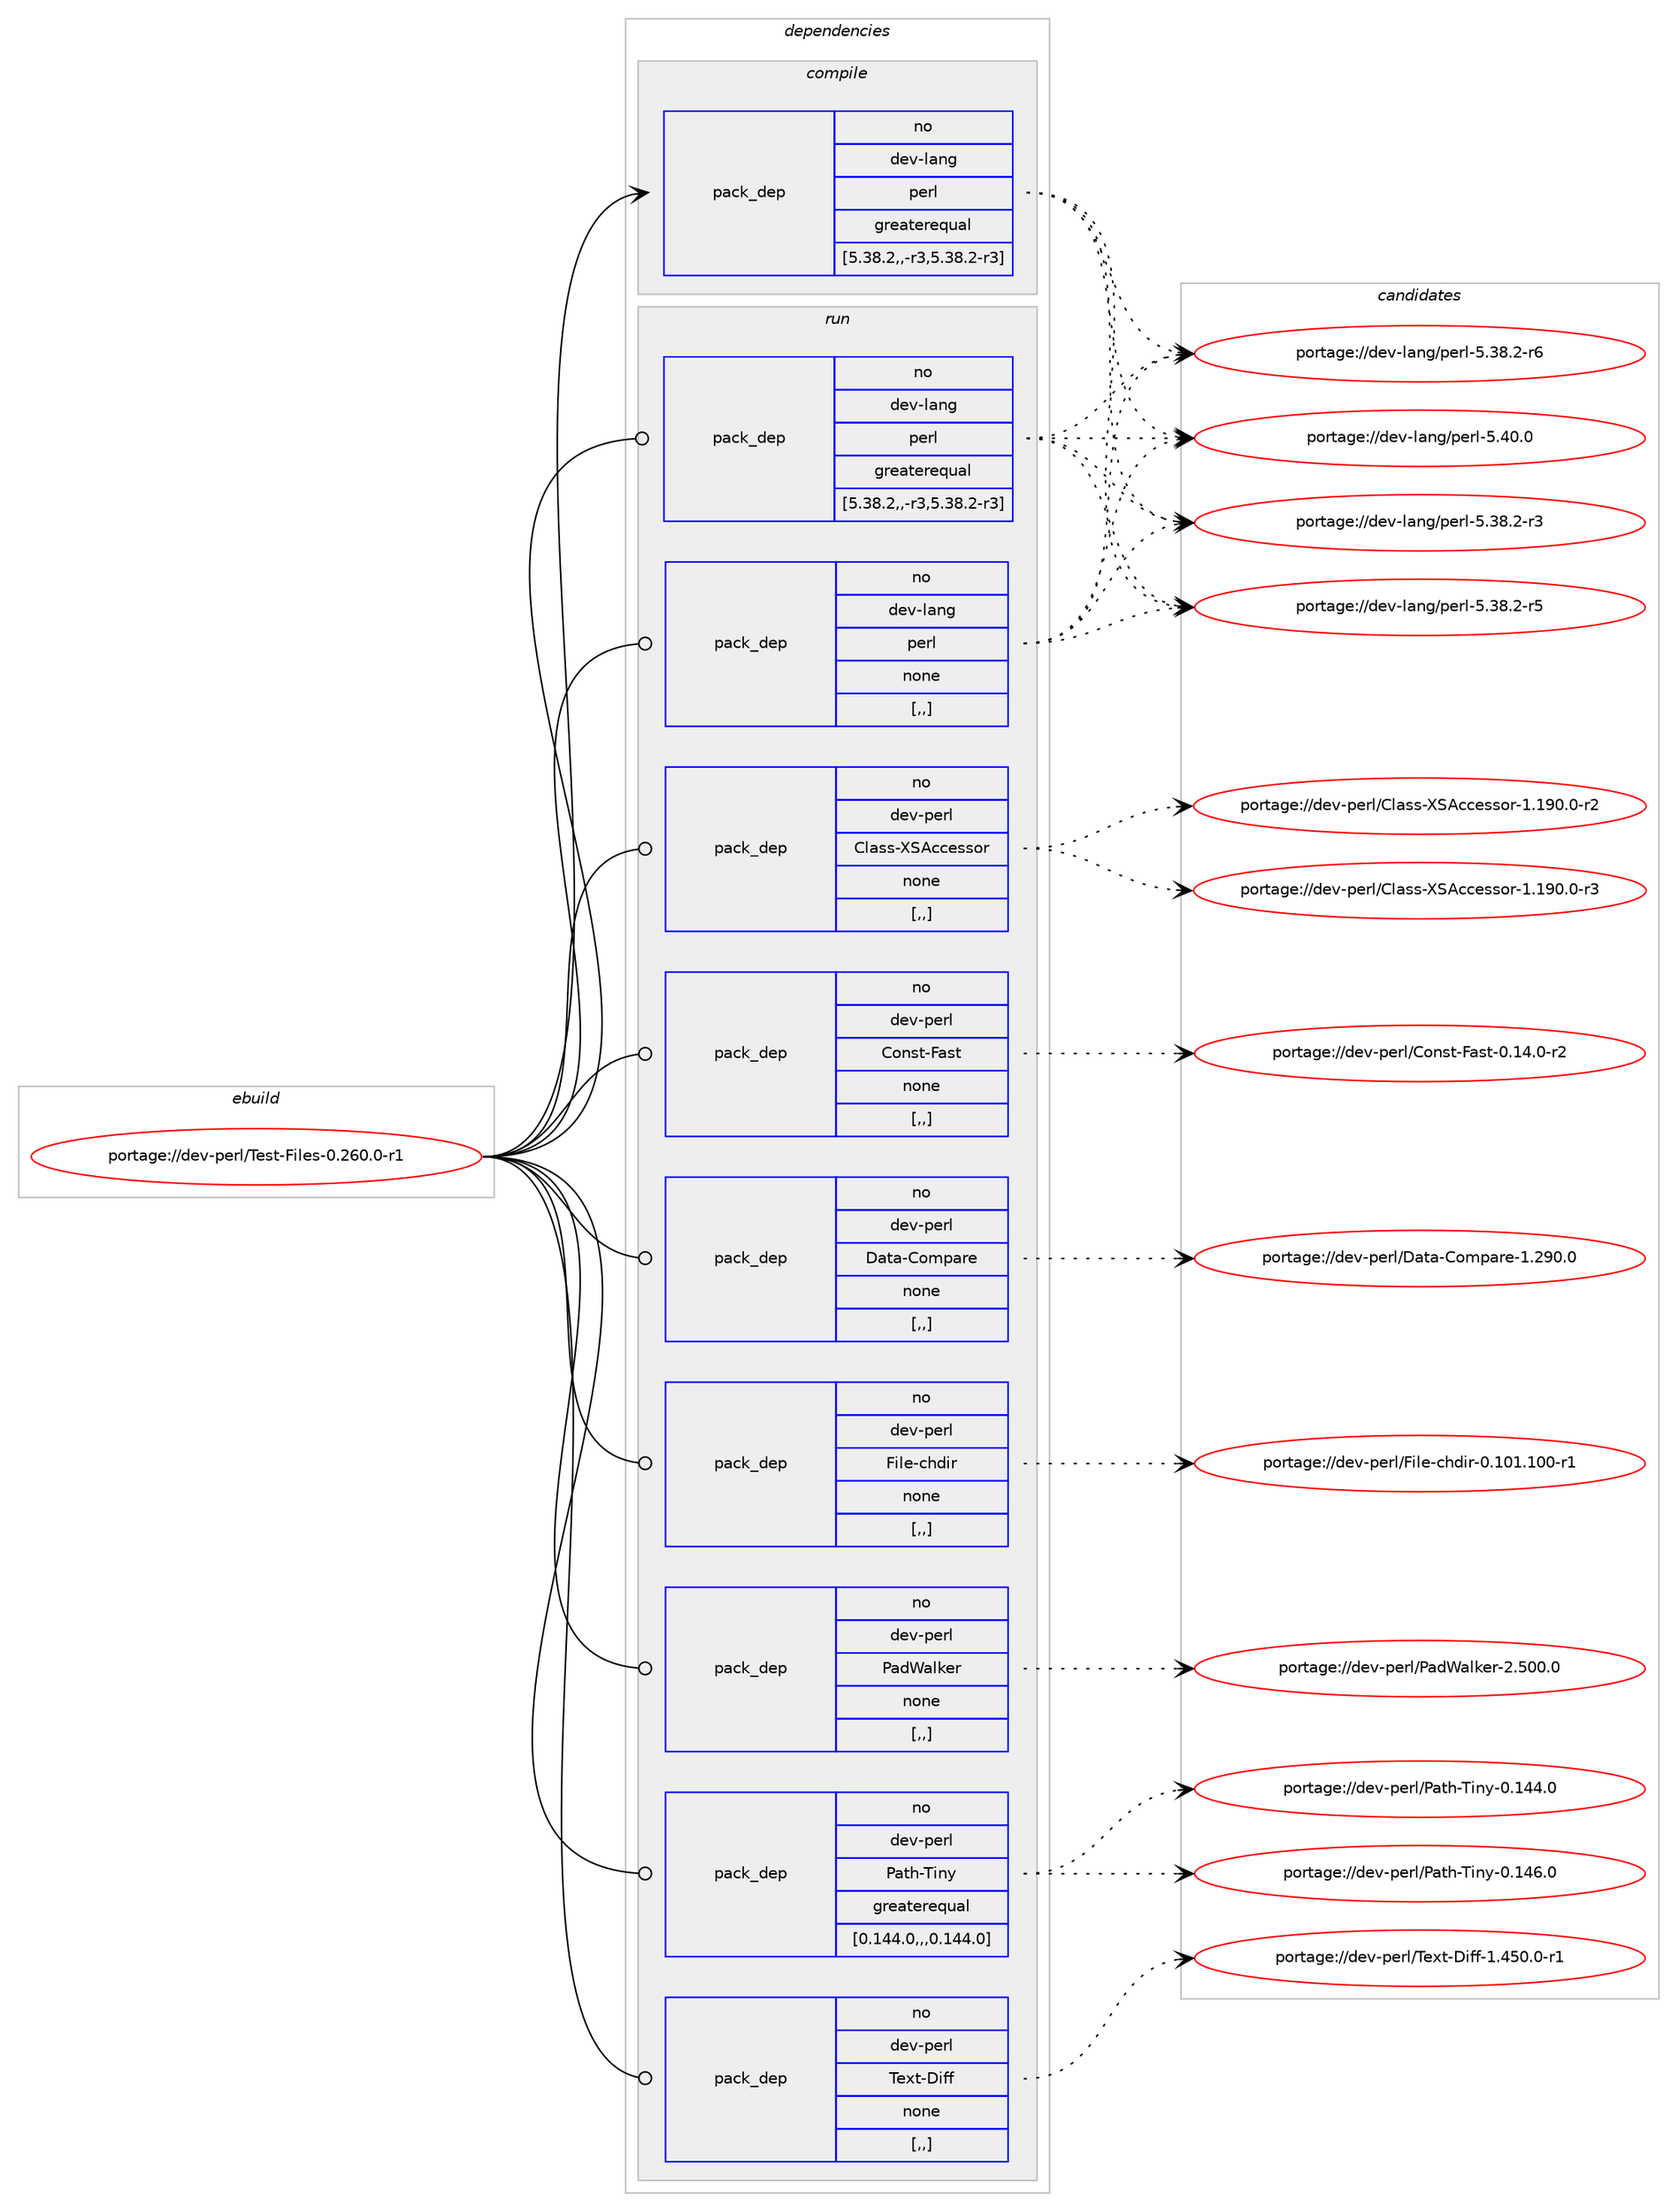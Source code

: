 digraph prolog {

# *************
# Graph options
# *************

newrank=true;
concentrate=true;
compound=true;
graph [rankdir=LR,fontname=Helvetica,fontsize=10,ranksep=1.5];#, ranksep=2.5, nodesep=0.2];
edge  [arrowhead=vee];
node  [fontname=Helvetica,fontsize=10];

# **********
# The ebuild
# **********

subgraph cluster_leftcol {
color=gray;
rank=same;
label=<<i>ebuild</i>>;
id [label="portage://dev-perl/Test-Files-0.260.0-r1", color=red, width=4, href="../dev-perl/Test-Files-0.260.0-r1.svg"];
}

# ****************
# The dependencies
# ****************

subgraph cluster_midcol {
color=gray;
label=<<i>dependencies</i>>;
subgraph cluster_compile {
fillcolor="#eeeeee";
style=filled;
label=<<i>compile</i>>;
subgraph pack103680 {
dependency134041 [label=<<TABLE BORDER="0" CELLBORDER="1" CELLSPACING="0" CELLPADDING="4" WIDTH="220"><TR><TD ROWSPAN="6" CELLPADDING="30">pack_dep</TD></TR><TR><TD WIDTH="110">no</TD></TR><TR><TD>dev-lang</TD></TR><TR><TD>perl</TD></TR><TR><TD>greaterequal</TD></TR><TR><TD>[5.38.2,,-r3,5.38.2-r3]</TD></TR></TABLE>>, shape=none, color=blue];
}
id:e -> dependency134041:w [weight=20,style="solid",arrowhead="vee"];
}
subgraph cluster_compileandrun {
fillcolor="#eeeeee";
style=filled;
label=<<i>compile and run</i>>;
}
subgraph cluster_run {
fillcolor="#eeeeee";
style=filled;
label=<<i>run</i>>;
subgraph pack103681 {
dependency134042 [label=<<TABLE BORDER="0" CELLBORDER="1" CELLSPACING="0" CELLPADDING="4" WIDTH="220"><TR><TD ROWSPAN="6" CELLPADDING="30">pack_dep</TD></TR><TR><TD WIDTH="110">no</TD></TR><TR><TD>dev-lang</TD></TR><TR><TD>perl</TD></TR><TR><TD>greaterequal</TD></TR><TR><TD>[5.38.2,,-r3,5.38.2-r3]</TD></TR></TABLE>>, shape=none, color=blue];
}
id:e -> dependency134042:w [weight=20,style="solid",arrowhead="odot"];
subgraph pack103682 {
dependency134043 [label=<<TABLE BORDER="0" CELLBORDER="1" CELLSPACING="0" CELLPADDING="4" WIDTH="220"><TR><TD ROWSPAN="6" CELLPADDING="30">pack_dep</TD></TR><TR><TD WIDTH="110">no</TD></TR><TR><TD>dev-lang</TD></TR><TR><TD>perl</TD></TR><TR><TD>none</TD></TR><TR><TD>[,,]</TD></TR></TABLE>>, shape=none, color=blue];
}
id:e -> dependency134043:w [weight=20,style="solid",arrowhead="odot"];
subgraph pack103683 {
dependency134044 [label=<<TABLE BORDER="0" CELLBORDER="1" CELLSPACING="0" CELLPADDING="4" WIDTH="220"><TR><TD ROWSPAN="6" CELLPADDING="30">pack_dep</TD></TR><TR><TD WIDTH="110">no</TD></TR><TR><TD>dev-perl</TD></TR><TR><TD>Class-XSAccessor</TD></TR><TR><TD>none</TD></TR><TR><TD>[,,]</TD></TR></TABLE>>, shape=none, color=blue];
}
id:e -> dependency134044:w [weight=20,style="solid",arrowhead="odot"];
subgraph pack103684 {
dependency134045 [label=<<TABLE BORDER="0" CELLBORDER="1" CELLSPACING="0" CELLPADDING="4" WIDTH="220"><TR><TD ROWSPAN="6" CELLPADDING="30">pack_dep</TD></TR><TR><TD WIDTH="110">no</TD></TR><TR><TD>dev-perl</TD></TR><TR><TD>Const-Fast</TD></TR><TR><TD>none</TD></TR><TR><TD>[,,]</TD></TR></TABLE>>, shape=none, color=blue];
}
id:e -> dependency134045:w [weight=20,style="solid",arrowhead="odot"];
subgraph pack103685 {
dependency134046 [label=<<TABLE BORDER="0" CELLBORDER="1" CELLSPACING="0" CELLPADDING="4" WIDTH="220"><TR><TD ROWSPAN="6" CELLPADDING="30">pack_dep</TD></TR><TR><TD WIDTH="110">no</TD></TR><TR><TD>dev-perl</TD></TR><TR><TD>Data-Compare</TD></TR><TR><TD>none</TD></TR><TR><TD>[,,]</TD></TR></TABLE>>, shape=none, color=blue];
}
id:e -> dependency134046:w [weight=20,style="solid",arrowhead="odot"];
subgraph pack103686 {
dependency134047 [label=<<TABLE BORDER="0" CELLBORDER="1" CELLSPACING="0" CELLPADDING="4" WIDTH="220"><TR><TD ROWSPAN="6" CELLPADDING="30">pack_dep</TD></TR><TR><TD WIDTH="110">no</TD></TR><TR><TD>dev-perl</TD></TR><TR><TD>File-chdir</TD></TR><TR><TD>none</TD></TR><TR><TD>[,,]</TD></TR></TABLE>>, shape=none, color=blue];
}
id:e -> dependency134047:w [weight=20,style="solid",arrowhead="odot"];
subgraph pack103687 {
dependency134048 [label=<<TABLE BORDER="0" CELLBORDER="1" CELLSPACING="0" CELLPADDING="4" WIDTH="220"><TR><TD ROWSPAN="6" CELLPADDING="30">pack_dep</TD></TR><TR><TD WIDTH="110">no</TD></TR><TR><TD>dev-perl</TD></TR><TR><TD>PadWalker</TD></TR><TR><TD>none</TD></TR><TR><TD>[,,]</TD></TR></TABLE>>, shape=none, color=blue];
}
id:e -> dependency134048:w [weight=20,style="solid",arrowhead="odot"];
subgraph pack103688 {
dependency134049 [label=<<TABLE BORDER="0" CELLBORDER="1" CELLSPACING="0" CELLPADDING="4" WIDTH="220"><TR><TD ROWSPAN="6" CELLPADDING="30">pack_dep</TD></TR><TR><TD WIDTH="110">no</TD></TR><TR><TD>dev-perl</TD></TR><TR><TD>Path-Tiny</TD></TR><TR><TD>greaterequal</TD></TR><TR><TD>[0.144.0,,,0.144.0]</TD></TR></TABLE>>, shape=none, color=blue];
}
id:e -> dependency134049:w [weight=20,style="solid",arrowhead="odot"];
subgraph pack103689 {
dependency134050 [label=<<TABLE BORDER="0" CELLBORDER="1" CELLSPACING="0" CELLPADDING="4" WIDTH="220"><TR><TD ROWSPAN="6" CELLPADDING="30">pack_dep</TD></TR><TR><TD WIDTH="110">no</TD></TR><TR><TD>dev-perl</TD></TR><TR><TD>Text-Diff</TD></TR><TR><TD>none</TD></TR><TR><TD>[,,]</TD></TR></TABLE>>, shape=none, color=blue];
}
id:e -> dependency134050:w [weight=20,style="solid",arrowhead="odot"];
}
}

# **************
# The candidates
# **************

subgraph cluster_choices {
rank=same;
color=gray;
label=<<i>candidates</i>>;

subgraph choice103680 {
color=black;
nodesep=1;
choice100101118451089711010347112101114108455346515646504511451 [label="portage://dev-lang/perl-5.38.2-r3", color=red, width=4,href="../dev-lang/perl-5.38.2-r3.svg"];
choice100101118451089711010347112101114108455346515646504511453 [label="portage://dev-lang/perl-5.38.2-r5", color=red, width=4,href="../dev-lang/perl-5.38.2-r5.svg"];
choice100101118451089711010347112101114108455346515646504511454 [label="portage://dev-lang/perl-5.38.2-r6", color=red, width=4,href="../dev-lang/perl-5.38.2-r6.svg"];
choice10010111845108971101034711210111410845534652484648 [label="portage://dev-lang/perl-5.40.0", color=red, width=4,href="../dev-lang/perl-5.40.0.svg"];
dependency134041:e -> choice100101118451089711010347112101114108455346515646504511451:w [style=dotted,weight="100"];
dependency134041:e -> choice100101118451089711010347112101114108455346515646504511453:w [style=dotted,weight="100"];
dependency134041:e -> choice100101118451089711010347112101114108455346515646504511454:w [style=dotted,weight="100"];
dependency134041:e -> choice10010111845108971101034711210111410845534652484648:w [style=dotted,weight="100"];
}
subgraph choice103681 {
color=black;
nodesep=1;
choice100101118451089711010347112101114108455346515646504511451 [label="portage://dev-lang/perl-5.38.2-r3", color=red, width=4,href="../dev-lang/perl-5.38.2-r3.svg"];
choice100101118451089711010347112101114108455346515646504511453 [label="portage://dev-lang/perl-5.38.2-r5", color=red, width=4,href="../dev-lang/perl-5.38.2-r5.svg"];
choice100101118451089711010347112101114108455346515646504511454 [label="portage://dev-lang/perl-5.38.2-r6", color=red, width=4,href="../dev-lang/perl-5.38.2-r6.svg"];
choice10010111845108971101034711210111410845534652484648 [label="portage://dev-lang/perl-5.40.0", color=red, width=4,href="../dev-lang/perl-5.40.0.svg"];
dependency134042:e -> choice100101118451089711010347112101114108455346515646504511451:w [style=dotted,weight="100"];
dependency134042:e -> choice100101118451089711010347112101114108455346515646504511453:w [style=dotted,weight="100"];
dependency134042:e -> choice100101118451089711010347112101114108455346515646504511454:w [style=dotted,weight="100"];
dependency134042:e -> choice10010111845108971101034711210111410845534652484648:w [style=dotted,weight="100"];
}
subgraph choice103682 {
color=black;
nodesep=1;
choice100101118451089711010347112101114108455346515646504511451 [label="portage://dev-lang/perl-5.38.2-r3", color=red, width=4,href="../dev-lang/perl-5.38.2-r3.svg"];
choice100101118451089711010347112101114108455346515646504511453 [label="portage://dev-lang/perl-5.38.2-r5", color=red, width=4,href="../dev-lang/perl-5.38.2-r5.svg"];
choice100101118451089711010347112101114108455346515646504511454 [label="portage://dev-lang/perl-5.38.2-r6", color=red, width=4,href="../dev-lang/perl-5.38.2-r6.svg"];
choice10010111845108971101034711210111410845534652484648 [label="portage://dev-lang/perl-5.40.0", color=red, width=4,href="../dev-lang/perl-5.40.0.svg"];
dependency134043:e -> choice100101118451089711010347112101114108455346515646504511451:w [style=dotted,weight="100"];
dependency134043:e -> choice100101118451089711010347112101114108455346515646504511453:w [style=dotted,weight="100"];
dependency134043:e -> choice100101118451089711010347112101114108455346515646504511454:w [style=dotted,weight="100"];
dependency134043:e -> choice10010111845108971101034711210111410845534652484648:w [style=dotted,weight="100"];
}
subgraph choice103683 {
color=black;
nodesep=1;
choice1001011184511210111410847671089711511545888365999910111511511111445494649574846484511450 [label="portage://dev-perl/Class-XSAccessor-1.190.0-r2", color=red, width=4,href="../dev-perl/Class-XSAccessor-1.190.0-r2.svg"];
choice1001011184511210111410847671089711511545888365999910111511511111445494649574846484511451 [label="portage://dev-perl/Class-XSAccessor-1.190.0-r3", color=red, width=4,href="../dev-perl/Class-XSAccessor-1.190.0-r3.svg"];
dependency134044:e -> choice1001011184511210111410847671089711511545888365999910111511511111445494649574846484511450:w [style=dotted,weight="100"];
dependency134044:e -> choice1001011184511210111410847671089711511545888365999910111511511111445494649574846484511451:w [style=dotted,weight="100"];
}
subgraph choice103684 {
color=black;
nodesep=1;
choice100101118451121011141084767111110115116457097115116454846495246484511450 [label="portage://dev-perl/Const-Fast-0.14.0-r2", color=red, width=4,href="../dev-perl/Const-Fast-0.14.0-r2.svg"];
dependency134045:e -> choice100101118451121011141084767111110115116457097115116454846495246484511450:w [style=dotted,weight="100"];
}
subgraph choice103685 {
color=black;
nodesep=1;
choice10010111845112101114108476897116974567111109112971141014549465057484648 [label="portage://dev-perl/Data-Compare-1.290.0", color=red, width=4,href="../dev-perl/Data-Compare-1.290.0.svg"];
dependency134046:e -> choice10010111845112101114108476897116974567111109112971141014549465057484648:w [style=dotted,weight="100"];
}
subgraph choice103686 {
color=black;
nodesep=1;
choice1001011184511210111410847701051081014599104100105114454846494849464948484511449 [label="portage://dev-perl/File-chdir-0.101.100-r1", color=red, width=4,href="../dev-perl/File-chdir-0.101.100-r1.svg"];
dependency134047:e -> choice1001011184511210111410847701051081014599104100105114454846494849464948484511449:w [style=dotted,weight="100"];
}
subgraph choice103687 {
color=black;
nodesep=1;
choice1001011184511210111410847809710087971081071011144550465348484648 [label="portage://dev-perl/PadWalker-2.500.0", color=red, width=4,href="../dev-perl/PadWalker-2.500.0.svg"];
dependency134048:e -> choice1001011184511210111410847809710087971081071011144550465348484648:w [style=dotted,weight="100"];
}
subgraph choice103688 {
color=black;
nodesep=1;
choice1001011184511210111410847809711610445841051101214548464952524648 [label="portage://dev-perl/Path-Tiny-0.144.0", color=red, width=4,href="../dev-perl/Path-Tiny-0.144.0.svg"];
choice1001011184511210111410847809711610445841051101214548464952544648 [label="portage://dev-perl/Path-Tiny-0.146.0", color=red, width=4,href="../dev-perl/Path-Tiny-0.146.0.svg"];
dependency134049:e -> choice1001011184511210111410847809711610445841051101214548464952524648:w [style=dotted,weight="100"];
dependency134049:e -> choice1001011184511210111410847809711610445841051101214548464952544648:w [style=dotted,weight="100"];
}
subgraph choice103689 {
color=black;
nodesep=1;
choice100101118451121011141084784101120116456810510210245494652534846484511449 [label="portage://dev-perl/Text-Diff-1.450.0-r1", color=red, width=4,href="../dev-perl/Text-Diff-1.450.0-r1.svg"];
dependency134050:e -> choice100101118451121011141084784101120116456810510210245494652534846484511449:w [style=dotted,weight="100"];
}
}

}
